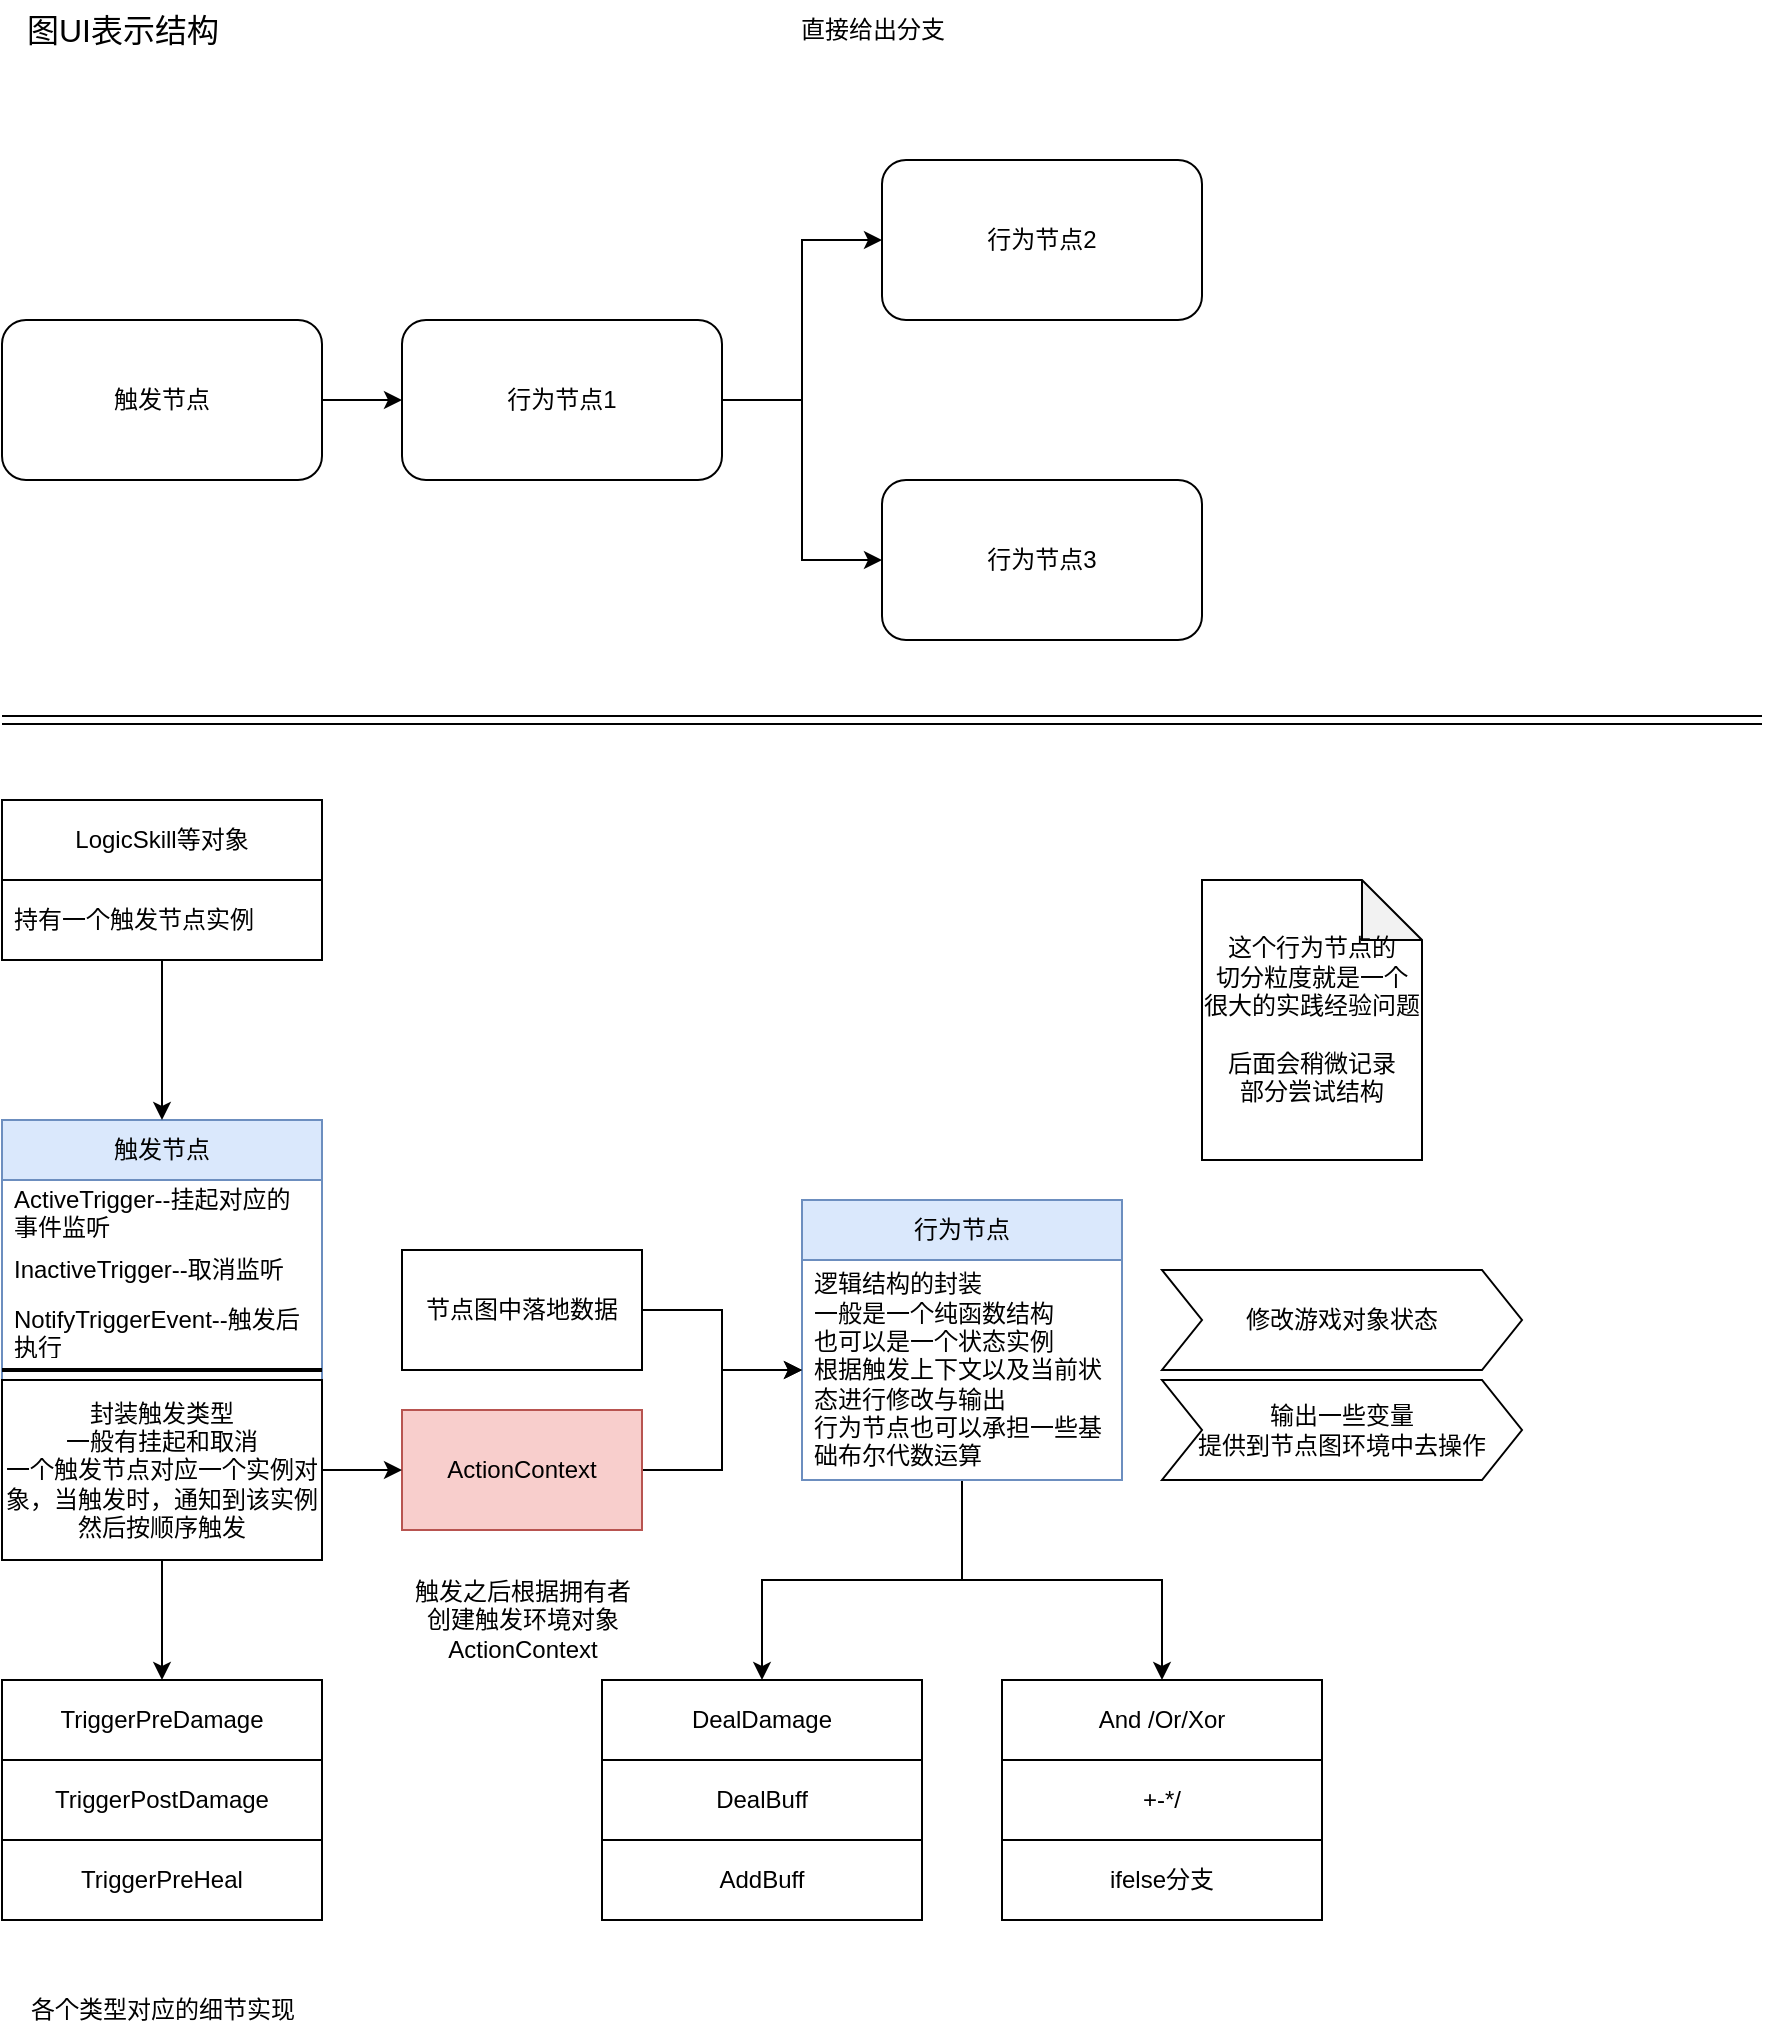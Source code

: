 <mxfile version="20.8.16" type="device"><diagram name="第 1 页" id="f5WCfi_xdtMfIuQHt6gB"><mxGraphModel dx="2058" dy="1188" grid="1" gridSize="10" guides="1" tooltips="1" connect="1" arrows="1" fold="1" page="1" pageScale="1" pageWidth="827" pageHeight="1169" math="0" shadow="0"><root><mxCell id="0"/><mxCell id="1" parent="0"/><mxCell id="cg0xvi8vn2y9OSHYASoe-8" style="edgeStyle=orthogonalEdgeStyle;rounded=0;orthogonalLoop=1;jettySize=auto;html=1;shadow=0;fontSize=16;" edge="1" parent="1" source="cg0xvi8vn2y9OSHYASoe-1" target="cg0xvi8vn2y9OSHYASoe-7"><mxGeometry relative="1" as="geometry"/></mxCell><mxCell id="cg0xvi8vn2y9OSHYASoe-1" value="触发节点" style="rounded=1;whiteSpace=wrap;html=1;" vertex="1" parent="1"><mxGeometry x="80" y="200" width="160" height="80" as="geometry"/></mxCell><mxCell id="cg0xvi8vn2y9OSHYASoe-3" value="" style="shape=link;html=1;rounded=0;shadow=0;" edge="1" parent="1"><mxGeometry width="100" relative="1" as="geometry"><mxPoint x="80" y="400" as="sourcePoint"/><mxPoint x="960" y="400" as="targetPoint"/></mxGeometry></mxCell><mxCell id="cg0xvi8vn2y9OSHYASoe-5" value="图UI表示结构" style="text;html=1;align=center;verticalAlign=middle;resizable=0;points=[];autosize=1;strokeColor=none;fillColor=none;fontSize=16;" vertex="1" parent="1"><mxGeometry x="80" y="40" width="120" height="30" as="geometry"/></mxCell><mxCell id="cg0xvi8vn2y9OSHYASoe-10" style="edgeStyle=orthogonalEdgeStyle;rounded=0;orthogonalLoop=1;jettySize=auto;html=1;shadow=0;fontSize=16;" edge="1" parent="1" source="cg0xvi8vn2y9OSHYASoe-7" target="cg0xvi8vn2y9OSHYASoe-9"><mxGeometry relative="1" as="geometry"/></mxCell><mxCell id="cg0xvi8vn2y9OSHYASoe-12" style="edgeStyle=orthogonalEdgeStyle;rounded=0;orthogonalLoop=1;jettySize=auto;html=1;shadow=0;fontSize=16;" edge="1" parent="1" source="cg0xvi8vn2y9OSHYASoe-7" target="cg0xvi8vn2y9OSHYASoe-11"><mxGeometry relative="1" as="geometry"/></mxCell><mxCell id="cg0xvi8vn2y9OSHYASoe-7" value="行为节点1" style="rounded=1;whiteSpace=wrap;html=1;" vertex="1" parent="1"><mxGeometry x="280" y="200" width="160" height="80" as="geometry"/></mxCell><mxCell id="cg0xvi8vn2y9OSHYASoe-9" value="行为节点2" style="rounded=1;whiteSpace=wrap;html=1;" vertex="1" parent="1"><mxGeometry x="520" y="120" width="160" height="80" as="geometry"/></mxCell><mxCell id="cg0xvi8vn2y9OSHYASoe-11" value="行为节点3" style="rounded=1;whiteSpace=wrap;html=1;" vertex="1" parent="1"><mxGeometry x="520" y="280" width="160" height="80" as="geometry"/></mxCell><mxCell id="cg0xvi8vn2y9OSHYASoe-13" value="直接给出分支" style="text;html=1;align=center;verticalAlign=middle;resizable=0;points=[];autosize=1;strokeColor=none;fillColor=none;fontSize=12;" vertex="1" parent="1"><mxGeometry x="465" y="40" width="100" height="30" as="geometry"/></mxCell><mxCell id="cg0xvi8vn2y9OSHYASoe-23" style="edgeStyle=orthogonalEdgeStyle;rounded=0;orthogonalLoop=1;jettySize=auto;html=1;shadow=0;fontSize=12;" edge="1" parent="1" source="cg0xvi8vn2y9OSHYASoe-14" target="cg0xvi8vn2y9OSHYASoe-21"><mxGeometry relative="1" as="geometry"/></mxCell><mxCell id="cg0xvi8vn2y9OSHYASoe-14" value="触发节点" style="swimlane;fontStyle=0;childLayout=stackLayout;horizontal=1;startSize=30;horizontalStack=0;resizeParent=1;resizeParentMax=0;resizeLast=0;collapsible=1;marginBottom=0;whiteSpace=wrap;html=1;fontSize=12;fillColor=#dae8fc;strokeColor=#6c8ebf;" vertex="1" parent="1"><mxGeometry x="80" y="600" width="160" height="220" as="geometry"/></mxCell><mxCell id="cg0xvi8vn2y9OSHYASoe-15" value="ActiveTrigger--挂起对应的事件监听" style="text;strokeColor=none;fillColor=none;align=left;verticalAlign=middle;spacingLeft=4;spacingRight=4;overflow=hidden;points=[[0,0.5],[1,0.5]];portConstraint=eastwest;rotatable=0;whiteSpace=wrap;html=1;fontSize=12;" vertex="1" parent="cg0xvi8vn2y9OSHYASoe-14"><mxGeometry y="30" width="160" height="30" as="geometry"/></mxCell><mxCell id="cg0xvi8vn2y9OSHYASoe-16" value="InactiveTrigger--取消监听" style="text;strokeColor=none;fillColor=none;align=left;verticalAlign=middle;spacingLeft=4;spacingRight=4;overflow=hidden;points=[[0,0.5],[1,0.5]];portConstraint=eastwest;rotatable=0;whiteSpace=wrap;html=1;fontSize=12;" vertex="1" parent="cg0xvi8vn2y9OSHYASoe-14"><mxGeometry y="60" width="160" height="30" as="geometry"/></mxCell><mxCell id="cg0xvi8vn2y9OSHYASoe-27" value="NotifyTriggerEvent--触发后执行" style="text;strokeColor=none;fillColor=none;align=left;verticalAlign=middle;spacingLeft=4;spacingRight=4;overflow=hidden;points=[[0,0.5],[1,0.5]];portConstraint=eastwest;rotatable=0;whiteSpace=wrap;html=1;fontSize=12;" vertex="1" parent="cg0xvi8vn2y9OSHYASoe-14"><mxGeometry y="90" width="160" height="30" as="geometry"/></mxCell><mxCell id="cg0xvi8vn2y9OSHYASoe-19" value="" style="line;strokeWidth=2;html=1;fontSize=12;" vertex="1" parent="cg0xvi8vn2y9OSHYASoe-14"><mxGeometry y="120" width="160" height="10" as="geometry"/></mxCell><mxCell id="cg0xvi8vn2y9OSHYASoe-20" value="封装触发类型&lt;br&gt;一般有挂起和取消&lt;br&gt;一个触发节点对应一个实例对象，当触发时，通知到该实例然后按顺序触发" style="rounded=0;whiteSpace=wrap;html=1;fontSize=12;" vertex="1" parent="cg0xvi8vn2y9OSHYASoe-14"><mxGeometry y="130" width="160" height="90" as="geometry"/></mxCell><mxCell id="cg0xvi8vn2y9OSHYASoe-21" value="TriggerPreDamage" style="rounded=0;whiteSpace=wrap;html=1;fontSize=12;" vertex="1" parent="1"><mxGeometry x="80" y="880" width="160" height="40" as="geometry"/></mxCell><mxCell id="cg0xvi8vn2y9OSHYASoe-22" value="TriggerPostDamage" style="rounded=0;whiteSpace=wrap;html=1;fontSize=12;" vertex="1" parent="1"><mxGeometry x="80" y="920" width="160" height="40" as="geometry"/></mxCell><mxCell id="cg0xvi8vn2y9OSHYASoe-25" value="各个类型对应的细节实现" style="text;html=1;align=center;verticalAlign=middle;resizable=0;points=[];autosize=1;strokeColor=none;fillColor=none;fontSize=12;" vertex="1" parent="1"><mxGeometry x="80" y="1030" width="160" height="30" as="geometry"/></mxCell><mxCell id="cg0xvi8vn2y9OSHYASoe-26" value="TriggerPreHeal" style="rounded=0;whiteSpace=wrap;html=1;fontSize=12;" vertex="1" parent="1"><mxGeometry x="80" y="960" width="160" height="40" as="geometry"/></mxCell><mxCell id="cg0xvi8vn2y9OSHYASoe-35" style="edgeStyle=orthogonalEdgeStyle;rounded=0;orthogonalLoop=1;jettySize=auto;html=1;shadow=0;fontSize=12;" edge="1" parent="1" source="cg0xvi8vn2y9OSHYASoe-31" target="cg0xvi8vn2y9OSHYASoe-14"><mxGeometry relative="1" as="geometry"/></mxCell><mxCell id="cg0xvi8vn2y9OSHYASoe-31" value="LogicSkill等对象" style="swimlane;fontStyle=0;childLayout=stackLayout;horizontal=1;startSize=40;horizontalStack=0;resizeParent=1;resizeParentMax=0;resizeLast=0;collapsible=1;marginBottom=0;whiteSpace=wrap;html=1;fontSize=12;" vertex="1" parent="1"><mxGeometry x="80" y="440" width="160" height="80" as="geometry"/></mxCell><mxCell id="cg0xvi8vn2y9OSHYASoe-32" value="持有一个触发节点实例" style="text;strokeColor=none;fillColor=none;align=left;verticalAlign=middle;spacingLeft=4;spacingRight=4;overflow=hidden;points=[[0,0.5],[1,0.5]];portConstraint=eastwest;rotatable=0;whiteSpace=wrap;html=1;fontSize=12;" vertex="1" parent="cg0xvi8vn2y9OSHYASoe-31"><mxGeometry y="40" width="160" height="40" as="geometry"/></mxCell><mxCell id="cg0xvi8vn2y9OSHYASoe-52" style="edgeStyle=orthogonalEdgeStyle;rounded=0;orthogonalLoop=1;jettySize=auto;html=1;shadow=0;fontSize=12;" edge="1" parent="1" source="cg0xvi8vn2y9OSHYASoe-36" target="cg0xvi8vn2y9OSHYASoe-49"><mxGeometry relative="1" as="geometry"/></mxCell><mxCell id="cg0xvi8vn2y9OSHYASoe-59" style="edgeStyle=orthogonalEdgeStyle;rounded=0;orthogonalLoop=1;jettySize=auto;html=1;shadow=0;fontSize=12;" edge="1" parent="1" source="cg0xvi8vn2y9OSHYASoe-36" target="cg0xvi8vn2y9OSHYASoe-55"><mxGeometry relative="1" as="geometry"/></mxCell><mxCell id="cg0xvi8vn2y9OSHYASoe-36" value="行为节点" style="swimlane;fontStyle=0;childLayout=stackLayout;horizontal=1;startSize=30;horizontalStack=0;resizeParent=1;resizeParentMax=0;resizeLast=0;collapsible=1;marginBottom=0;whiteSpace=wrap;html=1;fontSize=12;fillColor=#dae8fc;strokeColor=#6c8ebf;" vertex="1" parent="1"><mxGeometry x="480" y="640" width="160" height="140" as="geometry"/></mxCell><mxCell id="cg0xvi8vn2y9OSHYASoe-37" value="逻辑结构的封装&lt;br&gt;一般是一个纯函数结构&lt;br&gt;也可以是一个状态实例&lt;br&gt;根据触发上下文以及当前状态进行修改与输出&lt;br&gt;行为节点也可以承担一些基础布尔代数运算" style="text;strokeColor=none;fillColor=none;align=left;verticalAlign=middle;spacingLeft=4;spacingRight=4;overflow=hidden;points=[[0,0.5],[1,0.5]];portConstraint=eastwest;rotatable=0;whiteSpace=wrap;html=1;fontSize=12;" vertex="1" parent="cg0xvi8vn2y9OSHYASoe-36"><mxGeometry y="30" width="160" height="110" as="geometry"/></mxCell><mxCell id="cg0xvi8vn2y9OSHYASoe-41" value="触发之后根据拥有者&lt;br&gt;创建触发环境对象&lt;br&gt;ActionContext&lt;br&gt;" style="text;html=1;align=center;verticalAlign=middle;resizable=0;points=[];autosize=1;strokeColor=none;fillColor=none;fontSize=12;" vertex="1" parent="1"><mxGeometry x="275" y="820" width="130" height="60" as="geometry"/></mxCell><mxCell id="cg0xvi8vn2y9OSHYASoe-48" style="edgeStyle=orthogonalEdgeStyle;rounded=0;orthogonalLoop=1;jettySize=auto;html=1;shadow=0;fontSize=12;" edge="1" parent="1" source="cg0xvi8vn2y9OSHYASoe-42" target="cg0xvi8vn2y9OSHYASoe-37"><mxGeometry relative="1" as="geometry"/></mxCell><mxCell id="cg0xvi8vn2y9OSHYASoe-42" value="ActionContext" style="rounded=0;whiteSpace=wrap;html=1;fontSize=12;fillColor=#f8cecc;strokeColor=#b85450;" vertex="1" parent="1"><mxGeometry x="280" y="745" width="120" height="60" as="geometry"/></mxCell><mxCell id="cg0xvi8vn2y9OSHYASoe-43" style="edgeStyle=orthogonalEdgeStyle;rounded=0;orthogonalLoop=1;jettySize=auto;html=1;shadow=0;fontSize=12;" edge="1" parent="1" source="cg0xvi8vn2y9OSHYASoe-20" target="cg0xvi8vn2y9OSHYASoe-42"><mxGeometry relative="1" as="geometry"/></mxCell><mxCell id="cg0xvi8vn2y9OSHYASoe-47" style="edgeStyle=orthogonalEdgeStyle;rounded=0;orthogonalLoop=1;jettySize=auto;html=1;shadow=0;fontSize=12;" edge="1" parent="1" source="cg0xvi8vn2y9OSHYASoe-44" target="cg0xvi8vn2y9OSHYASoe-37"><mxGeometry relative="1" as="geometry"/></mxCell><mxCell id="cg0xvi8vn2y9OSHYASoe-44" value="节点图中落地数据" style="rounded=0;whiteSpace=wrap;html=1;fontSize=12;" vertex="1" parent="1"><mxGeometry x="280" y="665" width="120" height="60" as="geometry"/></mxCell><mxCell id="cg0xvi8vn2y9OSHYASoe-49" value="DealDamage" style="rounded=0;whiteSpace=wrap;html=1;fontSize=12;" vertex="1" parent="1"><mxGeometry x="380" y="880" width="160" height="40" as="geometry"/></mxCell><mxCell id="cg0xvi8vn2y9OSHYASoe-50" value="DealBuff" style="rounded=0;whiteSpace=wrap;html=1;fontSize=12;" vertex="1" parent="1"><mxGeometry x="380" y="920" width="160" height="40" as="geometry"/></mxCell><mxCell id="cg0xvi8vn2y9OSHYASoe-51" value="AddBuff" style="rounded=0;whiteSpace=wrap;html=1;fontSize=12;" vertex="1" parent="1"><mxGeometry x="380" y="960" width="160" height="40" as="geometry"/></mxCell><mxCell id="cg0xvi8vn2y9OSHYASoe-53" value="修改游戏对象状态" style="shape=step;perimeter=stepPerimeter;whiteSpace=wrap;html=1;fixedSize=1;fontSize=12;" vertex="1" parent="1"><mxGeometry x="660" y="675" width="180" height="50" as="geometry"/></mxCell><mxCell id="cg0xvi8vn2y9OSHYASoe-54" value="输出一些变量&lt;br&gt;提供到节点图环境中去操作" style="shape=step;perimeter=stepPerimeter;whiteSpace=wrap;html=1;fixedSize=1;fontSize=12;" vertex="1" parent="1"><mxGeometry x="660" y="730" width="180" height="50" as="geometry"/></mxCell><mxCell id="cg0xvi8vn2y9OSHYASoe-55" value="And /Or/Xor" style="rounded=0;whiteSpace=wrap;html=1;fontSize=12;" vertex="1" parent="1"><mxGeometry x="580" y="880" width="160" height="40" as="geometry"/></mxCell><mxCell id="cg0xvi8vn2y9OSHYASoe-56" value="+-*/" style="rounded=0;whiteSpace=wrap;html=1;fontSize=12;" vertex="1" parent="1"><mxGeometry x="580" y="920" width="160" height="40" as="geometry"/></mxCell><mxCell id="cg0xvi8vn2y9OSHYASoe-58" value="ifelse分支" style="rounded=0;whiteSpace=wrap;html=1;fontSize=12;" vertex="1" parent="1"><mxGeometry x="580" y="960" width="160" height="40" as="geometry"/></mxCell><mxCell id="cg0xvi8vn2y9OSHYASoe-60" value="这个行为节点的&lt;br&gt;切分粒度就是一个&lt;br&gt;很大的实践经验问题&lt;br&gt;&lt;br&gt;后面会稍微记录&lt;br&gt;部分尝试结构" style="shape=note;whiteSpace=wrap;html=1;backgroundOutline=1;darkOpacity=0.05;fontSize=12;" vertex="1" parent="1"><mxGeometry x="680" y="480" width="110" height="140" as="geometry"/></mxCell></root></mxGraphModel></diagram></mxfile>